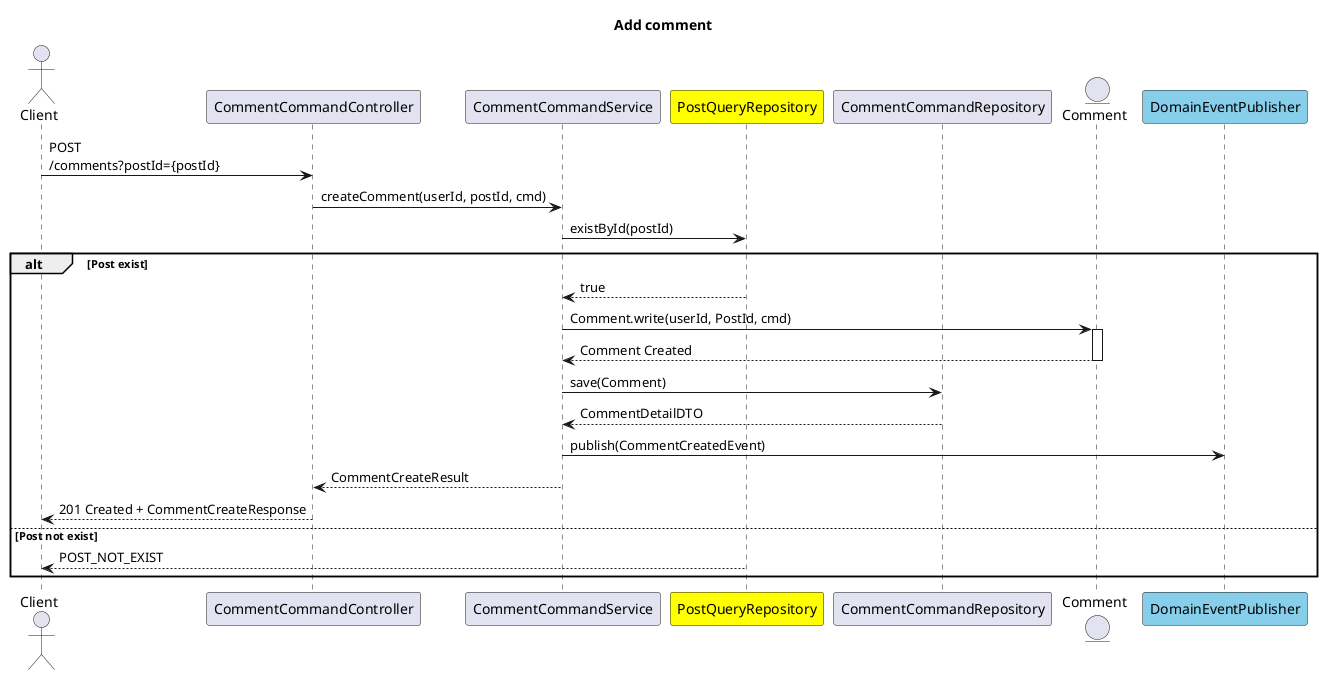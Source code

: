 @startuml addCommentSecq
title Add comment

actor Client
participant CommentCommandController
participant CommentCommandService
participant PostQueryRepository #yellow
participant CommentCommandRepository
entity      Comment
participant DomainEventPublisher #skyblue


Client -> CommentCommandController : POST\n/comments?postId={postId}
CommentCommandController -> CommentCommandService : createComment(userId, postId, cmd)

CommentCommandService -> PostQueryRepository : existById(postId)
alt Post exist
PostQueryRepository --> CommentCommandService : true

CommentCommandService -> Comment : Comment.write(userId, PostId, cmd)
activate Comment
Comment --> CommentCommandService : Comment Created
deactivate Comment

CommentCommandService -> CommentCommandRepository : save(Comment)
CommentCommandRepository --> CommentCommandService : CommentDetailDTO

CommentCommandService -> DomainEventPublisher : publish(CommentCreatedEvent)

CommentCommandService --> CommentCommandController : CommentCreateResult
CommentCommandController --> Client :  201 Created + CommentCreateResponse

else Post not exist
PostQueryRepository --> Client : POST_NOT_EXIST
end

'!include ../../../eventHandling/boardContext/postAggregate/CommentCreatedHandle.puml
'
@enduml
